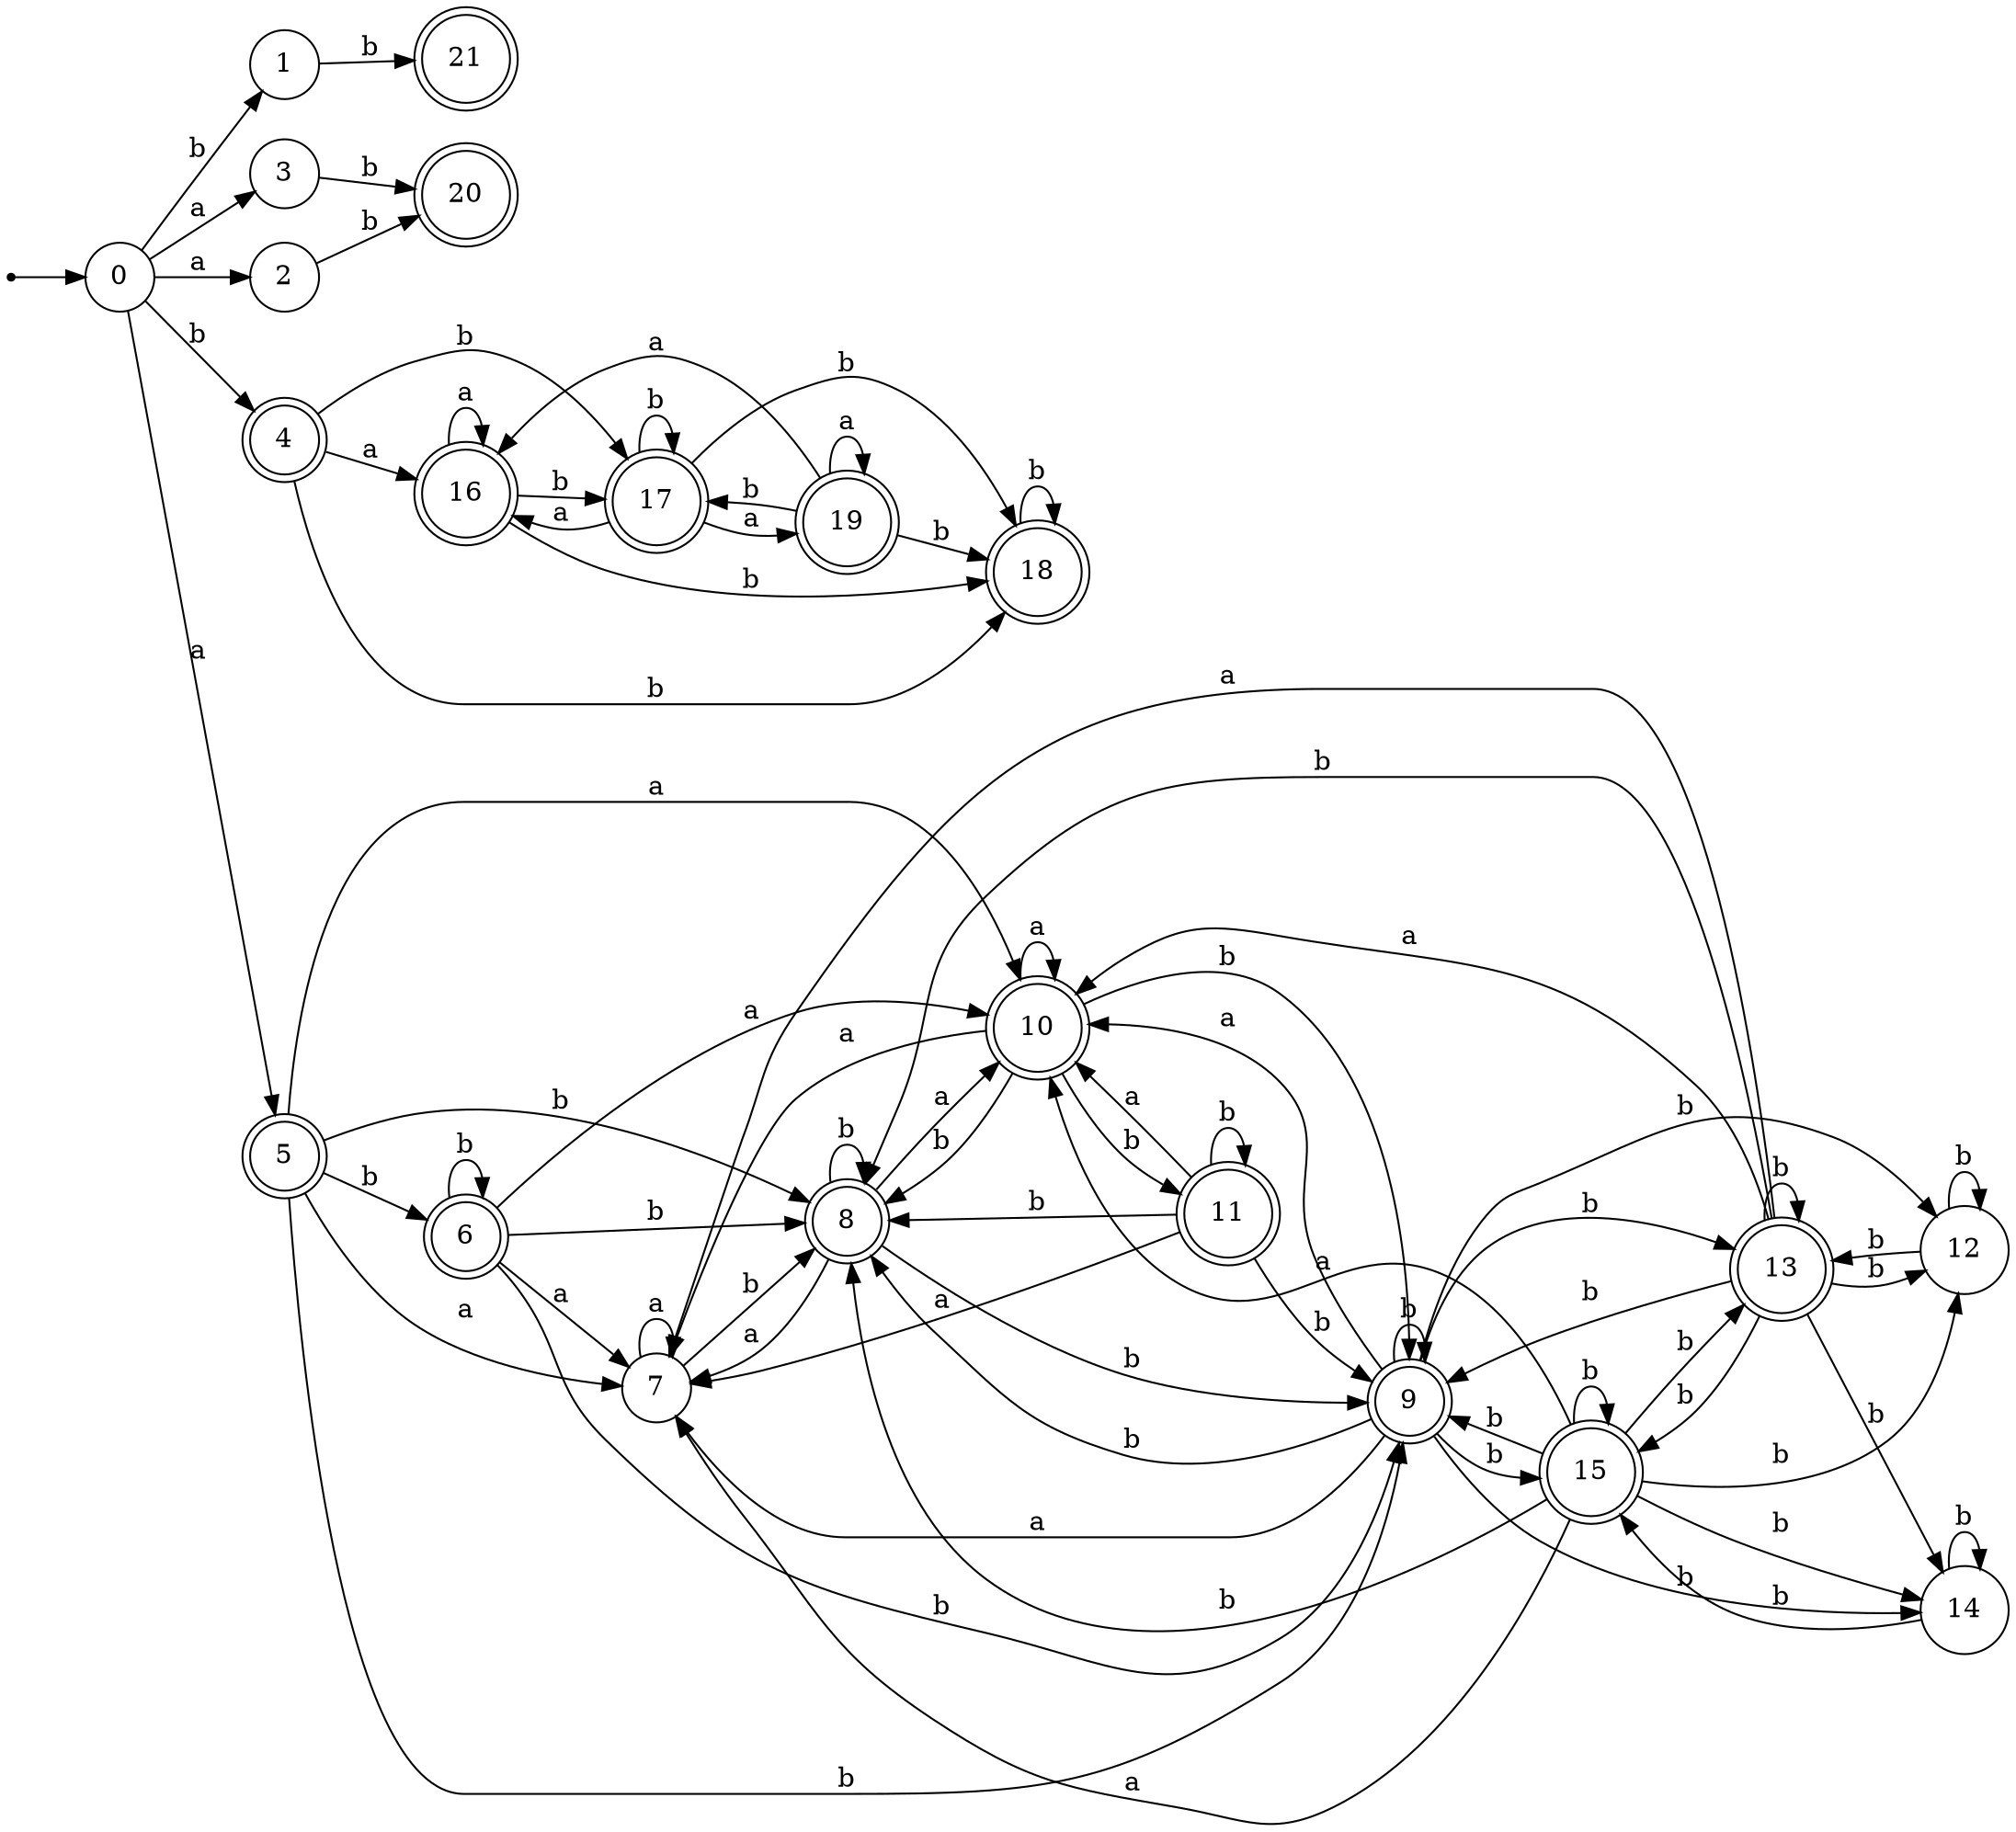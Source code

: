 digraph finite_state_machine {
rankdir=LR;
size="20,20";
node [shape = point]; "dummy0"
node [shape = circle]; "0";
"dummy0" -> "0";
node [shape = circle]; "1";
node [shape = circle]; "2";
node [shape = circle]; "3";
node [shape = doublecircle]; "4";node [shape = doublecircle]; "5";node [shape = doublecircle]; "6";node [shape = circle]; "7";
node [shape = doublecircle]; "8";node [shape = doublecircle]; "9";node [shape = doublecircle]; "10";node [shape = doublecircle]; "11";node [shape = circle]; "12";
node [shape = doublecircle]; "13";node [shape = circle]; "14";
node [shape = doublecircle]; "15";node [shape = doublecircle]; "16";node [shape = doublecircle]; "17";node [shape = doublecircle]; "18";node [shape = doublecircle]; "19";node [shape = doublecircle]; "20";node [shape = doublecircle]; "21";"0" -> "1" [label = "b"];
 "0" -> "4" [label = "b"];
 "0" -> "2" [label = "a"];
 "0" -> "3" [label = "a"];
 "0" -> "5" [label = "a"];
 "5" -> "8" [label = "b"];
 "5" -> "9" [label = "b"];
 "5" -> "6" [label = "b"];
 "5" -> "10" [label = "a"];
 "5" -> "7" [label = "a"];
 "10" -> "10" [label = "a"];
 "10" -> "7" [label = "a"];
 "10" -> "8" [label = "b"];
 "10" -> "9" [label = "b"];
 "10" -> "11" [label = "b"];
 "11" -> "8" [label = "b"];
 "11" -> "9" [label = "b"];
 "11" -> "11" [label = "b"];
 "11" -> "10" [label = "a"];
 "11" -> "7" [label = "a"];
 "9" -> "8" [label = "b"];
 "9" -> "9" [label = "b"];
 "9" -> "12" [label = "b"];
 "9" -> "13" [label = "b"];
 "9" -> "14" [label = "b"];
 "9" -> "15" [label = "b"];
 "9" -> "10" [label = "a"];
 "9" -> "7" [label = "a"];
 "15" -> "8" [label = "b"];
 "15" -> "9" [label = "b"];
 "15" -> "12" [label = "b"];
 "15" -> "13" [label = "b"];
 "15" -> "14" [label = "b"];
 "15" -> "15" [label = "b"];
 "15" -> "10" [label = "a"];
 "15" -> "7" [label = "a"];
 "14" -> "14" [label = "b"];
 "14" -> "15" [label = "b"];
 "13" -> "8" [label = "b"];
 "13" -> "9" [label = "b"];
 "13" -> "12" [label = "b"];
 "13" -> "13" [label = "b"];
 "13" -> "14" [label = "b"];
 "13" -> "15" [label = "b"];
 "13" -> "10" [label = "a"];
 "13" -> "7" [label = "a"];
 "12" -> "12" [label = "b"];
 "12" -> "13" [label = "b"];
 "8" -> "8" [label = "b"];
 "8" -> "9" [label = "b"];
 "8" -> "10" [label = "a"];
 "8" -> "7" [label = "a"];
 "7" -> "7" [label = "a"];
 "7" -> "8" [label = "b"];
 "6" -> "8" [label = "b"];
 "6" -> "9" [label = "b"];
 "6" -> "6" [label = "b"];
 "6" -> "10" [label = "a"];
 "6" -> "7" [label = "a"];
 "4" -> "16" [label = "a"];
 "4" -> "17" [label = "b"];
 "4" -> "18" [label = "b"];
 "18" -> "18" [label = "b"];
 "17" -> "17" [label = "b"];
 "17" -> "18" [label = "b"];
 "17" -> "16" [label = "a"];
 "17" -> "19" [label = "a"];
 "19" -> "16" [label = "a"];
 "19" -> "19" [label = "a"];
 "19" -> "17" [label = "b"];
 "19" -> "18" [label = "b"];
 "16" -> "16" [label = "a"];
 "16" -> "17" [label = "b"];
 "16" -> "18" [label = "b"];
 "3" -> "20" [label = "b"];
 "2" -> "20" [label = "b"];
 "1" -> "21" [label = "b"];
 }
